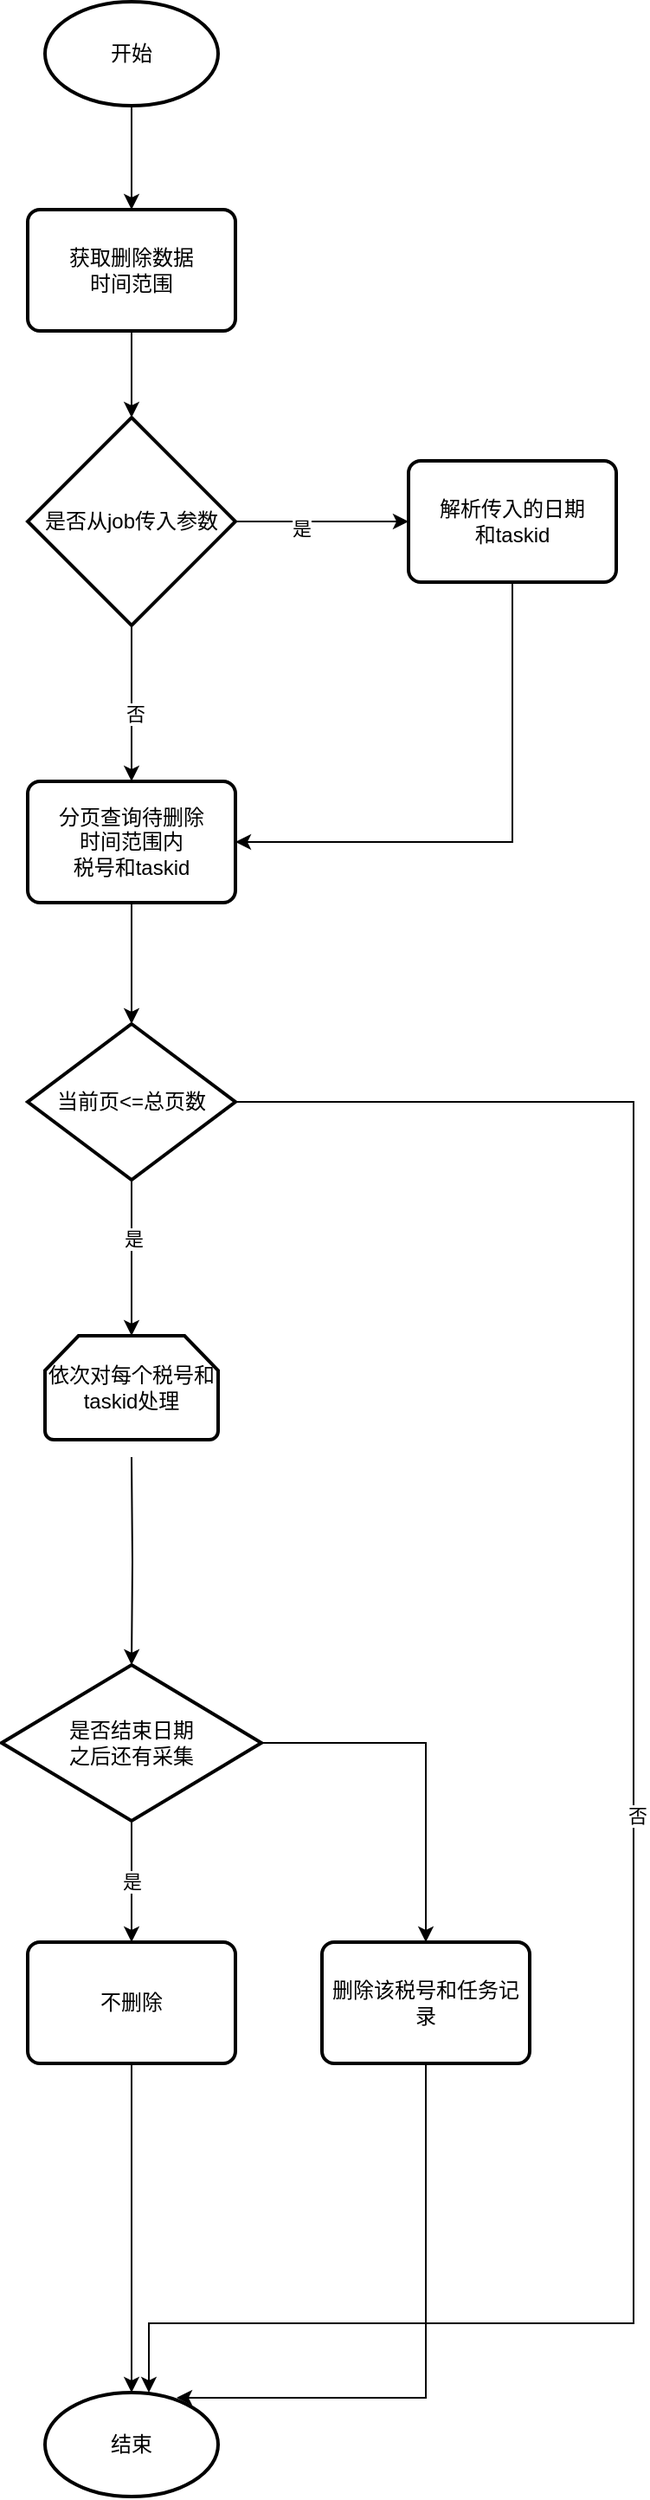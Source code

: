 <mxfile version="20.2.3" type="github">
  <diagram id="pPxB0PGIgZuIq64soOBE" name="第 1 页">
    <mxGraphModel dx="1422" dy="762" grid="1" gridSize="10" guides="1" tooltips="1" connect="1" arrows="1" fold="1" page="1" pageScale="1" pageWidth="827" pageHeight="1169" math="0" shadow="0">
      <root>
        <mxCell id="0" />
        <mxCell id="1" parent="0" />
        <mxCell id="CEHPmeN0W-gqeh25Ikgf-8" style="edgeStyle=orthogonalEdgeStyle;rounded=0;orthogonalLoop=1;jettySize=auto;html=1;exitX=0.5;exitY=1;exitDx=0;exitDy=0;exitPerimeter=0;" edge="1" parent="1" source="CEHPmeN0W-gqeh25Ikgf-1" target="CEHPmeN0W-gqeh25Ikgf-15">
          <mxGeometry relative="1" as="geometry">
            <mxPoint x="400" y="490" as="targetPoint" />
          </mxGeometry>
        </mxCell>
        <mxCell id="CEHPmeN0W-gqeh25Ikgf-9" value="否" style="edgeLabel;html=1;align=center;verticalAlign=middle;resizable=0;points=[];" vertex="1" connectable="0" parent="CEHPmeN0W-gqeh25Ikgf-8">
          <mxGeometry x="0.133" y="2" relative="1" as="geometry">
            <mxPoint as="offset" />
          </mxGeometry>
        </mxCell>
        <mxCell id="CEHPmeN0W-gqeh25Ikgf-12" value="" style="edgeStyle=orthogonalEdgeStyle;rounded=0;orthogonalLoop=1;jettySize=auto;html=1;" edge="1" parent="1" source="CEHPmeN0W-gqeh25Ikgf-1" target="CEHPmeN0W-gqeh25Ikgf-10">
          <mxGeometry relative="1" as="geometry" />
        </mxCell>
        <mxCell id="CEHPmeN0W-gqeh25Ikgf-13" value="是" style="edgeLabel;html=1;align=center;verticalAlign=middle;resizable=0;points=[];" vertex="1" connectable="0" parent="CEHPmeN0W-gqeh25Ikgf-12">
          <mxGeometry x="-0.24" y="-4" relative="1" as="geometry">
            <mxPoint as="offset" />
          </mxGeometry>
        </mxCell>
        <mxCell id="CEHPmeN0W-gqeh25Ikgf-1" value="是否从job传入参数" style="strokeWidth=2;html=1;shape=mxgraph.flowchart.decision;whiteSpace=wrap;" vertex="1" parent="1">
          <mxGeometry x="340" y="280" width="120" height="120" as="geometry" />
        </mxCell>
        <mxCell id="CEHPmeN0W-gqeh25Ikgf-5" style="edgeStyle=orthogonalEdgeStyle;rounded=0;orthogonalLoop=1;jettySize=auto;html=1;exitX=0.5;exitY=1;exitDx=0;exitDy=0;exitPerimeter=0;" edge="1" parent="1" source="CEHPmeN0W-gqeh25Ikgf-2" target="CEHPmeN0W-gqeh25Ikgf-3">
          <mxGeometry relative="1" as="geometry" />
        </mxCell>
        <mxCell id="CEHPmeN0W-gqeh25Ikgf-2" value="开始" style="strokeWidth=2;html=1;shape=mxgraph.flowchart.start_1;whiteSpace=wrap;" vertex="1" parent="1">
          <mxGeometry x="350" y="40" width="100" height="60" as="geometry" />
        </mxCell>
        <mxCell id="CEHPmeN0W-gqeh25Ikgf-7" value="" style="edgeStyle=orthogonalEdgeStyle;rounded=0;orthogonalLoop=1;jettySize=auto;html=1;" edge="1" parent="1" source="CEHPmeN0W-gqeh25Ikgf-3" target="CEHPmeN0W-gqeh25Ikgf-1">
          <mxGeometry relative="1" as="geometry" />
        </mxCell>
        <mxCell id="CEHPmeN0W-gqeh25Ikgf-3" value="获取删除数据&lt;br&gt;时间范围" style="rounded=1;whiteSpace=wrap;html=1;absoluteArcSize=1;arcSize=14;strokeWidth=2;" vertex="1" parent="1">
          <mxGeometry x="340" y="160" width="120" height="70" as="geometry" />
        </mxCell>
        <mxCell id="CEHPmeN0W-gqeh25Ikgf-11" style="edgeStyle=orthogonalEdgeStyle;rounded=0;orthogonalLoop=1;jettySize=auto;html=1;exitX=0.5;exitY=1;exitDx=0;exitDy=0;entryX=1;entryY=0.5;entryDx=0;entryDy=0;" edge="1" parent="1" source="CEHPmeN0W-gqeh25Ikgf-10" target="CEHPmeN0W-gqeh25Ikgf-15">
          <mxGeometry relative="1" as="geometry">
            <mxPoint x="450" y="535" as="targetPoint" />
          </mxGeometry>
        </mxCell>
        <mxCell id="CEHPmeN0W-gqeh25Ikgf-10" value="解析传入的日期&lt;br&gt;和taskid" style="rounded=1;whiteSpace=wrap;html=1;absoluteArcSize=1;arcSize=14;strokeWidth=2;" vertex="1" parent="1">
          <mxGeometry x="560" y="305" width="120" height="70" as="geometry" />
        </mxCell>
        <mxCell id="CEHPmeN0W-gqeh25Ikgf-18" style="edgeStyle=orthogonalEdgeStyle;rounded=0;orthogonalLoop=1;jettySize=auto;html=1;exitX=0.5;exitY=1;exitDx=0;exitDy=0;entryX=0.5;entryY=0;entryDx=0;entryDy=0;entryPerimeter=0;" edge="1" parent="1" source="CEHPmeN0W-gqeh25Ikgf-15" target="CEHPmeN0W-gqeh25Ikgf-16">
          <mxGeometry relative="1" as="geometry" />
        </mxCell>
        <mxCell id="CEHPmeN0W-gqeh25Ikgf-15" value="分页查询待删除&lt;br&gt;时间范围内&lt;br&gt;税号和taskid" style="rounded=1;whiteSpace=wrap;html=1;absoluteArcSize=1;arcSize=14;strokeWidth=2;" vertex="1" parent="1">
          <mxGeometry x="340" y="490" width="120" height="70" as="geometry" />
        </mxCell>
        <mxCell id="CEHPmeN0W-gqeh25Ikgf-20" value="" style="edgeStyle=orthogonalEdgeStyle;rounded=0;orthogonalLoop=1;jettySize=auto;html=1;" edge="1" parent="1" source="CEHPmeN0W-gqeh25Ikgf-16">
          <mxGeometry relative="1" as="geometry">
            <mxPoint x="400" y="810" as="targetPoint" />
            <Array as="points">
              <mxPoint x="400" y="750" />
              <mxPoint x="400" y="750" />
            </Array>
          </mxGeometry>
        </mxCell>
        <mxCell id="CEHPmeN0W-gqeh25Ikgf-21" value="是" style="edgeLabel;html=1;align=center;verticalAlign=middle;resizable=0;points=[];" vertex="1" connectable="0" parent="CEHPmeN0W-gqeh25Ikgf-20">
          <mxGeometry x="-0.26" y="1" relative="1" as="geometry">
            <mxPoint as="offset" />
          </mxGeometry>
        </mxCell>
        <mxCell id="CEHPmeN0W-gqeh25Ikgf-24" style="edgeStyle=orthogonalEdgeStyle;rounded=0;orthogonalLoop=1;jettySize=auto;html=1;" edge="1" parent="1" source="CEHPmeN0W-gqeh25Ikgf-16" target="CEHPmeN0W-gqeh25Ikgf-23">
          <mxGeometry relative="1" as="geometry">
            <mxPoint x="650" y="960" as="targetPoint" />
            <Array as="points">
              <mxPoint x="690" y="675" />
              <mxPoint x="690" y="1380" />
              <mxPoint x="410" y="1380" />
            </Array>
          </mxGeometry>
        </mxCell>
        <mxCell id="CEHPmeN0W-gqeh25Ikgf-25" value="否" style="edgeLabel;html=1;align=center;verticalAlign=middle;resizable=0;points=[];" vertex="1" connectable="0" parent="CEHPmeN0W-gqeh25Ikgf-24">
          <mxGeometry x="0.022" y="2" relative="1" as="geometry">
            <mxPoint as="offset" />
          </mxGeometry>
        </mxCell>
        <mxCell id="CEHPmeN0W-gqeh25Ikgf-16" value="当前页&amp;lt;=总页数" style="strokeWidth=2;html=1;shape=mxgraph.flowchart.decision;whiteSpace=wrap;" vertex="1" parent="1">
          <mxGeometry x="340" y="630" width="120" height="90" as="geometry" />
        </mxCell>
        <mxCell id="CEHPmeN0W-gqeh25Ikgf-27" value="" style="edgeStyle=orthogonalEdgeStyle;rounded=0;orthogonalLoop=1;jettySize=auto;html=1;" edge="1" parent="1" target="CEHPmeN0W-gqeh25Ikgf-26">
          <mxGeometry relative="1" as="geometry">
            <mxPoint x="400" y="880" as="sourcePoint" />
          </mxGeometry>
        </mxCell>
        <mxCell id="CEHPmeN0W-gqeh25Ikgf-23" value="结束" style="strokeWidth=2;html=1;shape=mxgraph.flowchart.start_1;whiteSpace=wrap;" vertex="1" parent="1">
          <mxGeometry x="350" y="1420" width="100" height="60" as="geometry" />
        </mxCell>
        <mxCell id="CEHPmeN0W-gqeh25Ikgf-30" value="是" style="edgeStyle=orthogonalEdgeStyle;rounded=0;orthogonalLoop=1;jettySize=auto;html=1;exitX=0.5;exitY=1;exitDx=0;exitDy=0;exitPerimeter=0;" edge="1" parent="1" source="CEHPmeN0W-gqeh25Ikgf-26" target="CEHPmeN0W-gqeh25Ikgf-29">
          <mxGeometry relative="1" as="geometry" />
        </mxCell>
        <mxCell id="CEHPmeN0W-gqeh25Ikgf-34" style="edgeStyle=orthogonalEdgeStyle;rounded=0;orthogonalLoop=1;jettySize=auto;html=1;entryX=0.5;entryY=0;entryDx=0;entryDy=0;" edge="1" parent="1" source="CEHPmeN0W-gqeh25Ikgf-26" target="CEHPmeN0W-gqeh25Ikgf-31">
          <mxGeometry relative="1" as="geometry" />
        </mxCell>
        <mxCell id="CEHPmeN0W-gqeh25Ikgf-26" value="是否结束日期&lt;br&gt;之后还有采集" style="strokeWidth=2;html=1;shape=mxgraph.flowchart.decision;whiteSpace=wrap;" vertex="1" parent="1">
          <mxGeometry x="325" y="1000" width="150" height="90" as="geometry" />
        </mxCell>
        <mxCell id="CEHPmeN0W-gqeh25Ikgf-35" style="edgeStyle=orthogonalEdgeStyle;rounded=0;orthogonalLoop=1;jettySize=auto;html=1;" edge="1" parent="1" source="CEHPmeN0W-gqeh25Ikgf-29" target="CEHPmeN0W-gqeh25Ikgf-23">
          <mxGeometry relative="1" as="geometry" />
        </mxCell>
        <mxCell id="CEHPmeN0W-gqeh25Ikgf-29" value="不删除" style="rounded=1;whiteSpace=wrap;html=1;absoluteArcSize=1;arcSize=14;strokeWidth=2;" vertex="1" parent="1">
          <mxGeometry x="340" y="1160" width="120" height="70" as="geometry" />
        </mxCell>
        <mxCell id="CEHPmeN0W-gqeh25Ikgf-36" style="edgeStyle=orthogonalEdgeStyle;rounded=0;orthogonalLoop=1;jettySize=auto;html=1;entryX=0.76;entryY=0.05;entryDx=0;entryDy=0;entryPerimeter=0;" edge="1" parent="1" source="CEHPmeN0W-gqeh25Ikgf-31" target="CEHPmeN0W-gqeh25Ikgf-23">
          <mxGeometry relative="1" as="geometry">
            <Array as="points">
              <mxPoint x="570" y="1423" />
            </Array>
          </mxGeometry>
        </mxCell>
        <mxCell id="CEHPmeN0W-gqeh25Ikgf-31" value="删除该税号和任务记录" style="rounded=1;whiteSpace=wrap;html=1;absoluteArcSize=1;arcSize=14;strokeWidth=2;" vertex="1" parent="1">
          <mxGeometry x="510" y="1160" width="120" height="70" as="geometry" />
        </mxCell>
        <mxCell id="CEHPmeN0W-gqeh25Ikgf-37" value="依次对每个税号和taskid处理" style="strokeWidth=2;html=1;shape=mxgraph.flowchart.loop_limit;whiteSpace=wrap;" vertex="1" parent="1">
          <mxGeometry x="350" y="810" width="100" height="60" as="geometry" />
        </mxCell>
      </root>
    </mxGraphModel>
  </diagram>
</mxfile>
